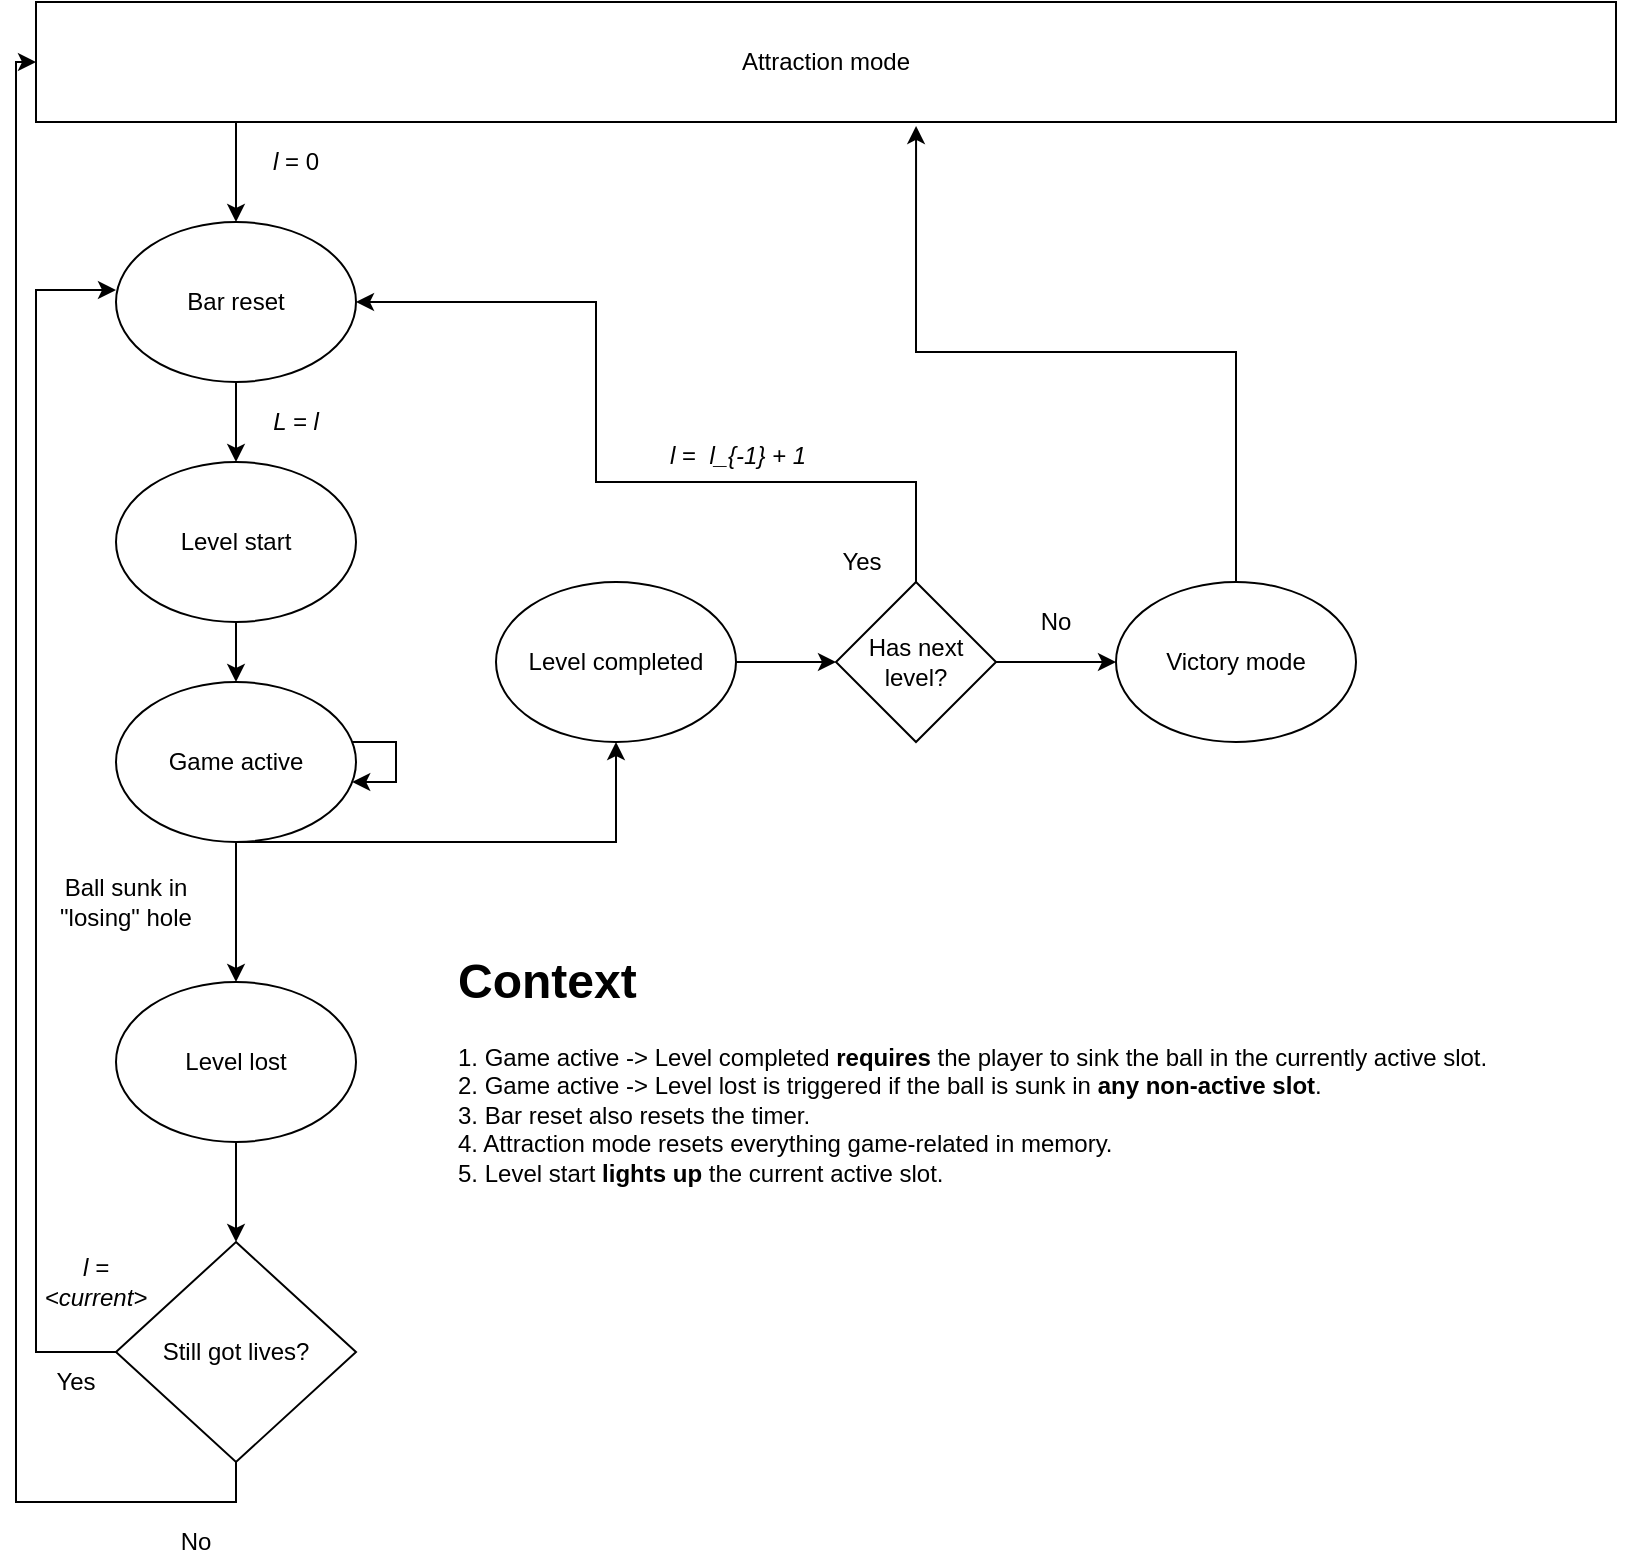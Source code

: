 <mxfile version="11.2.5" type="device" pages="1"><diagram id="IiwcFnmMqfPF8NZbBdTT" name="Page-1"><mxGraphModel dx="1422" dy="741" grid="1" gridSize="10" guides="1" tooltips="1" connect="1" arrows="1" fold="1" page="1" pageScale="1" pageWidth="827" pageHeight="1169" math="0" shadow="0"><root><mxCell id="0"/><mxCell id="1" parent="0"/><mxCell id="q1GOeSuBaeS4MU_cgQxd-15" style="edgeStyle=orthogonalEdgeStyle;rounded=0;orthogonalLoop=1;jettySize=auto;html=1;" edge="1" parent="1" source="q1GOeSuBaeS4MU_cgQxd-1" target="q1GOeSuBaeS4MU_cgQxd-14"><mxGeometry relative="1" as="geometry"><Array as="points"><mxPoint x="120" y="100"/><mxPoint x="120" y="100"/></Array></mxGeometry></mxCell><mxCell id="q1GOeSuBaeS4MU_cgQxd-1" value="Attraction mode" style="rounded=0;whiteSpace=wrap;html=1;" vertex="1" parent="1"><mxGeometry x="20" y="20" width="790" height="60" as="geometry"/></mxCell><mxCell id="q1GOeSuBaeS4MU_cgQxd-6" style="edgeStyle=orthogonalEdgeStyle;rounded=0;orthogonalLoop=1;jettySize=auto;html=1;" edge="1" parent="1" source="q1GOeSuBaeS4MU_cgQxd-2" target="q1GOeSuBaeS4MU_cgQxd-5"><mxGeometry relative="1" as="geometry"/></mxCell><mxCell id="q1GOeSuBaeS4MU_cgQxd-2" value="Level start" style="ellipse;whiteSpace=wrap;html=1;" vertex="1" parent="1"><mxGeometry x="60" y="250" width="120" height="80" as="geometry"/></mxCell><mxCell id="q1GOeSuBaeS4MU_cgQxd-4" value="&lt;i&gt;l&lt;/i&gt;&amp;nbsp;= 0" style="text;html=1;strokeColor=none;fillColor=none;align=center;verticalAlign=middle;whiteSpace=wrap;rounded=0;" vertex="1" parent="1"><mxGeometry x="130" y="90" width="40" height="20" as="geometry"/></mxCell><mxCell id="q1GOeSuBaeS4MU_cgQxd-9" style="edgeStyle=orthogonalEdgeStyle;rounded=0;orthogonalLoop=1;jettySize=auto;html=1;entryX=0.5;entryY=0;entryDx=0;entryDy=0;" edge="1" parent="1" source="q1GOeSuBaeS4MU_cgQxd-5" target="q1GOeSuBaeS4MU_cgQxd-8"><mxGeometry relative="1" as="geometry"/></mxCell><mxCell id="q1GOeSuBaeS4MU_cgQxd-25" style="edgeStyle=orthogonalEdgeStyle;rounded=0;orthogonalLoop=1;jettySize=auto;html=1;entryX=0.5;entryY=1;entryDx=0;entryDy=0;" edge="1" parent="1" source="q1GOeSuBaeS4MU_cgQxd-5" target="q1GOeSuBaeS4MU_cgQxd-24"><mxGeometry relative="1" as="geometry"><Array as="points"><mxPoint x="310" y="440"/></Array></mxGeometry></mxCell><mxCell id="q1GOeSuBaeS4MU_cgQxd-5" value="Game active" style="ellipse;whiteSpace=wrap;html=1;" vertex="1" parent="1"><mxGeometry x="60" y="360" width="120" height="80" as="geometry"/></mxCell><mxCell id="q1GOeSuBaeS4MU_cgQxd-22" style="edgeStyle=orthogonalEdgeStyle;rounded=0;orthogonalLoop=1;jettySize=auto;html=1;entryX=0;entryY=0.425;entryDx=0;entryDy=0;entryPerimeter=0;exitX=0;exitY=0.5;exitDx=0;exitDy=0;" edge="1" parent="1" source="q1GOeSuBaeS4MU_cgQxd-29" target="q1GOeSuBaeS4MU_cgQxd-14"><mxGeometry relative="1" as="geometry"><Array as="points"><mxPoint x="20" y="695"/><mxPoint x="20" y="164"/></Array></mxGeometry></mxCell><mxCell id="q1GOeSuBaeS4MU_cgQxd-30" style="edgeStyle=orthogonalEdgeStyle;rounded=0;orthogonalLoop=1;jettySize=auto;html=1;" edge="1" parent="1" source="q1GOeSuBaeS4MU_cgQxd-8" target="q1GOeSuBaeS4MU_cgQxd-29"><mxGeometry relative="1" as="geometry"/></mxCell><mxCell id="q1GOeSuBaeS4MU_cgQxd-8" value="Level lost" style="ellipse;whiteSpace=wrap;html=1;" vertex="1" parent="1"><mxGeometry x="60" y="510" width="120" height="80" as="geometry"/></mxCell><mxCell id="q1GOeSuBaeS4MU_cgQxd-10" value="Ball sunk in &quot;losing&quot; hole" style="text;html=1;strokeColor=none;fillColor=none;align=center;verticalAlign=middle;whiteSpace=wrap;rounded=0;" vertex="1" parent="1"><mxGeometry x="20" y="460" width="90" height="20" as="geometry"/></mxCell><mxCell id="q1GOeSuBaeS4MU_cgQxd-16" style="edgeStyle=orthogonalEdgeStyle;rounded=0;orthogonalLoop=1;jettySize=auto;html=1;" edge="1" parent="1" source="q1GOeSuBaeS4MU_cgQxd-14" target="q1GOeSuBaeS4MU_cgQxd-2"><mxGeometry relative="1" as="geometry"/></mxCell><mxCell id="q1GOeSuBaeS4MU_cgQxd-14" value="Bar reset" style="ellipse;whiteSpace=wrap;html=1;" vertex="1" parent="1"><mxGeometry x="60" y="130" width="120" height="80" as="geometry"/></mxCell><mxCell id="q1GOeSuBaeS4MU_cgQxd-17" value="&lt;i&gt;L = l&lt;/i&gt;" style="text;html=1;strokeColor=none;fillColor=none;align=center;verticalAlign=middle;whiteSpace=wrap;rounded=0;" vertex="1" parent="1"><mxGeometry x="130" y="220" width="40" height="20" as="geometry"/></mxCell><mxCell id="q1GOeSuBaeS4MU_cgQxd-23" value="&lt;i&gt;l = &amp;lt;current&amp;gt;&lt;/i&gt;" style="text;html=1;strokeColor=none;fillColor=none;align=center;verticalAlign=middle;whiteSpace=wrap;rounded=0;" vertex="1" parent="1"><mxGeometry x="30" y="650" width="40" height="20" as="geometry"/></mxCell><mxCell id="q1GOeSuBaeS4MU_cgQxd-35" style="edgeStyle=orthogonalEdgeStyle;rounded=0;orthogonalLoop=1;jettySize=auto;html=1;entryX=0;entryY=0.5;entryDx=0;entryDy=0;" edge="1" parent="1" source="q1GOeSuBaeS4MU_cgQxd-24" target="q1GOeSuBaeS4MU_cgQxd-34"><mxGeometry relative="1" as="geometry"/></mxCell><mxCell id="q1GOeSuBaeS4MU_cgQxd-24" value="Level completed" style="ellipse;whiteSpace=wrap;html=1;" vertex="1" parent="1"><mxGeometry x="250" y="310" width="120" height="80" as="geometry"/></mxCell><mxCell id="q1GOeSuBaeS4MU_cgQxd-26" style="edgeStyle=orthogonalEdgeStyle;rounded=0;orthogonalLoop=1;jettySize=auto;html=1;" edge="1" parent="1" source="q1GOeSuBaeS4MU_cgQxd-5" target="q1GOeSuBaeS4MU_cgQxd-5"><mxGeometry relative="1" as="geometry"/></mxCell><mxCell id="q1GOeSuBaeS4MU_cgQxd-31" style="edgeStyle=orthogonalEdgeStyle;rounded=0;orthogonalLoop=1;jettySize=auto;html=1;exitX=0.5;exitY=1;exitDx=0;exitDy=0;entryX=0;entryY=0.5;entryDx=0;entryDy=0;" edge="1" parent="1" source="q1GOeSuBaeS4MU_cgQxd-29" target="q1GOeSuBaeS4MU_cgQxd-1"><mxGeometry relative="1" as="geometry"><Array as="points"><mxPoint x="120" y="770"/><mxPoint x="10" y="770"/><mxPoint x="10" y="50"/></Array></mxGeometry></mxCell><mxCell id="q1GOeSuBaeS4MU_cgQxd-29" value="Still got lives?" style="rhombus;whiteSpace=wrap;html=1;" vertex="1" parent="1"><mxGeometry x="60" y="640" width="120" height="110" as="geometry"/></mxCell><mxCell id="q1GOeSuBaeS4MU_cgQxd-32" value="Yes" style="text;html=1;strokeColor=none;fillColor=none;align=center;verticalAlign=middle;whiteSpace=wrap;rounded=0;" vertex="1" parent="1"><mxGeometry x="20" y="700" width="40" height="20" as="geometry"/></mxCell><mxCell id="q1GOeSuBaeS4MU_cgQxd-33" value="No" style="text;html=1;strokeColor=none;fillColor=none;align=center;verticalAlign=middle;whiteSpace=wrap;rounded=0;" vertex="1" parent="1"><mxGeometry x="80" y="780" width="40" height="20" as="geometry"/></mxCell><mxCell id="q1GOeSuBaeS4MU_cgQxd-38" style="edgeStyle=orthogonalEdgeStyle;rounded=0;orthogonalLoop=1;jettySize=auto;html=1;entryX=0;entryY=0.5;entryDx=0;entryDy=0;" edge="1" parent="1" source="q1GOeSuBaeS4MU_cgQxd-34" target="q1GOeSuBaeS4MU_cgQxd-37"><mxGeometry relative="1" as="geometry"/></mxCell><mxCell id="q1GOeSuBaeS4MU_cgQxd-42" style="edgeStyle=orthogonalEdgeStyle;rounded=0;orthogonalLoop=1;jettySize=auto;html=1;entryX=1;entryY=0.5;entryDx=0;entryDy=0;" edge="1" parent="1" source="q1GOeSuBaeS4MU_cgQxd-34" target="q1GOeSuBaeS4MU_cgQxd-14"><mxGeometry relative="1" as="geometry"><Array as="points"><mxPoint x="460" y="260"/><mxPoint x="300" y="260"/><mxPoint x="300" y="170"/></Array></mxGeometry></mxCell><mxCell id="q1GOeSuBaeS4MU_cgQxd-34" value="Has next level?" style="rhombus;whiteSpace=wrap;html=1;" vertex="1" parent="1"><mxGeometry x="420" y="310" width="80" height="80" as="geometry"/></mxCell><mxCell id="q1GOeSuBaeS4MU_cgQxd-36" value="No" style="text;html=1;strokeColor=none;fillColor=none;align=center;verticalAlign=middle;whiteSpace=wrap;rounded=0;" vertex="1" parent="1"><mxGeometry x="510" y="320" width="40" height="20" as="geometry"/></mxCell><mxCell id="q1GOeSuBaeS4MU_cgQxd-40" style="edgeStyle=orthogonalEdgeStyle;rounded=0;orthogonalLoop=1;jettySize=auto;html=1;entryX=0.557;entryY=1.033;entryDx=0;entryDy=0;entryPerimeter=0;" edge="1" parent="1" source="q1GOeSuBaeS4MU_cgQxd-37" target="q1GOeSuBaeS4MU_cgQxd-1"><mxGeometry relative="1" as="geometry"/></mxCell><mxCell id="q1GOeSuBaeS4MU_cgQxd-37" value="Victory mode" style="ellipse;whiteSpace=wrap;html=1;" vertex="1" parent="1"><mxGeometry x="560" y="310" width="120" height="80" as="geometry"/></mxCell><mxCell id="q1GOeSuBaeS4MU_cgQxd-44" value="Yes" style="text;html=1;strokeColor=none;fillColor=none;align=center;verticalAlign=middle;whiteSpace=wrap;rounded=0;" vertex="1" parent="1"><mxGeometry x="413" y="290" width="40" height="20" as="geometry"/></mxCell><mxCell id="q1GOeSuBaeS4MU_cgQxd-47" value="&lt;i&gt;l &lt;/i&gt;=&amp;nbsp; &lt;i&gt;l_{-1} + 1&lt;/i&gt;" style="text;html=1;resizable=0;points=[];autosize=1;align=left;verticalAlign=top;spacingTop=-4;" vertex="1" parent="1"><mxGeometry x="335" y="237" width="80" height="20" as="geometry"/></mxCell><mxCell id="q1GOeSuBaeS4MU_cgQxd-50" value="&lt;h1&gt;Context&lt;/h1&gt;&lt;div&gt;1. Game active -&amp;gt; Level completed &lt;b&gt;requires &lt;/b&gt;the player to sink the ball in the currently active slot.&lt;/div&gt;&lt;div&gt;2. Game active -&amp;gt; Level lost is triggered if the ball is sunk in &lt;b&gt;any non-active slot&lt;/b&gt;.&lt;/div&gt;&lt;div&gt;3. Bar reset also resets the timer.&lt;/div&gt;&lt;div&gt;4. Attraction mode resets everything game-related in memory.&lt;/div&gt;&lt;div&gt;5. Level start &lt;b&gt;lights up &lt;/b&gt;the current active slot.&lt;/div&gt;&lt;div&gt;&lt;br&gt;&lt;/div&gt;" style="text;html=1;strokeColor=none;fillColor=none;spacing=5;spacingTop=-20;whiteSpace=wrap;overflow=hidden;rounded=0;" vertex="1" parent="1"><mxGeometry x="226" y="490" width="595" height="210" as="geometry"/></mxCell></root></mxGraphModel></diagram></mxfile>